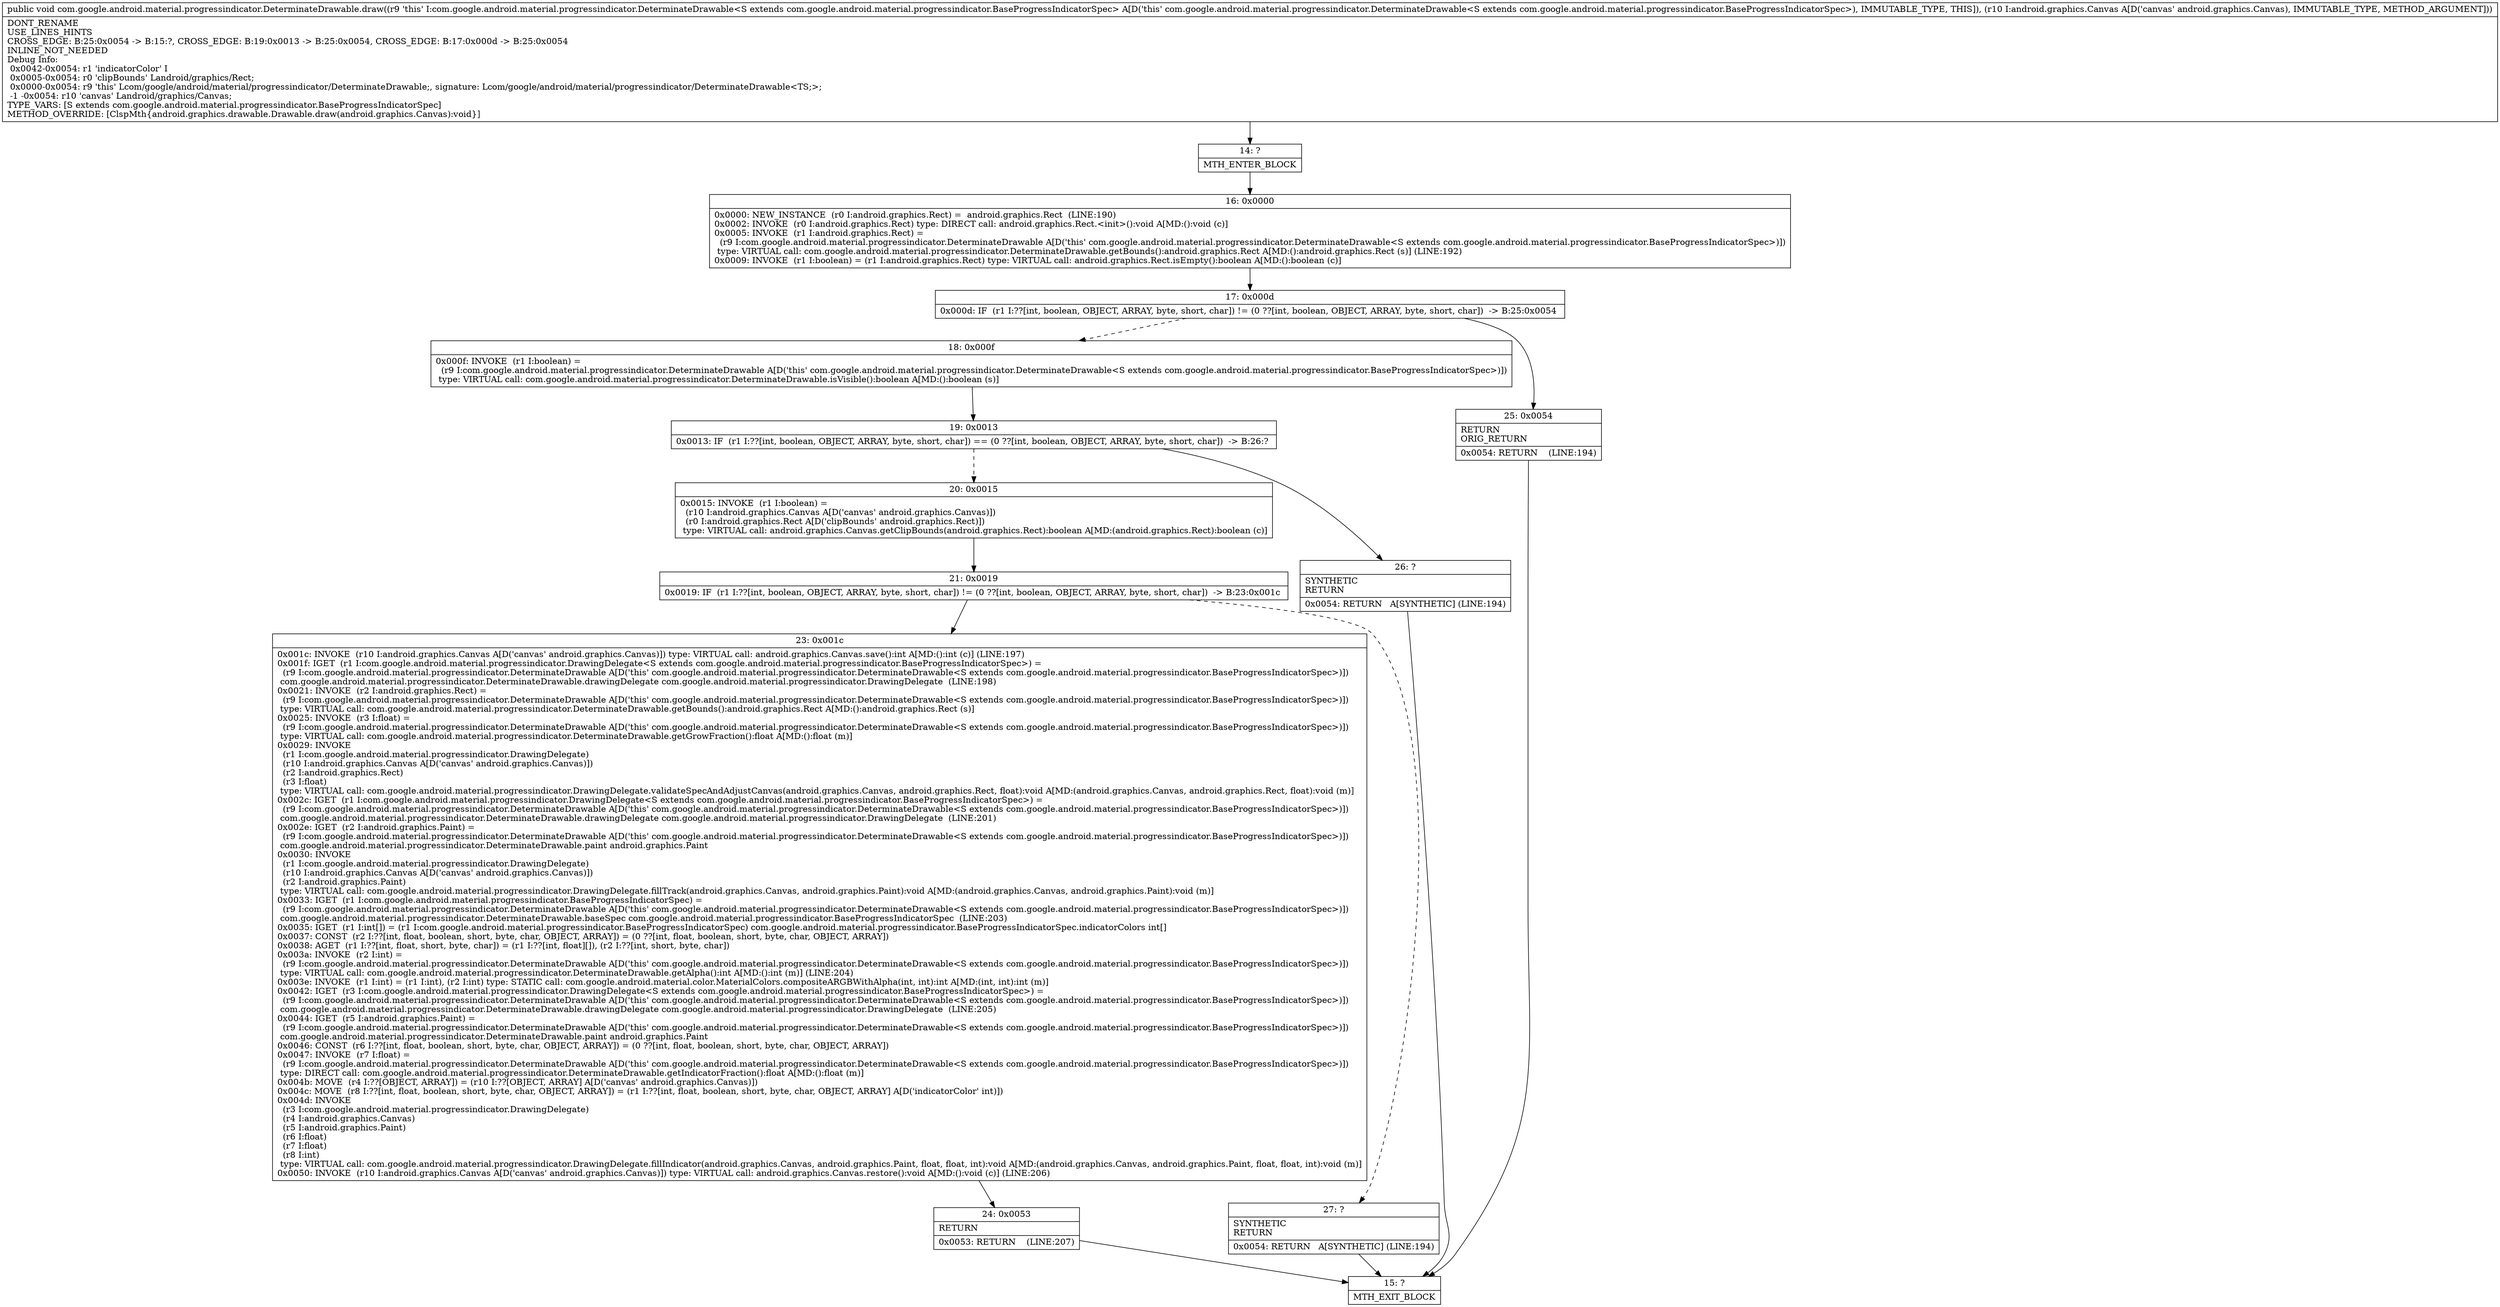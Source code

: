 digraph "CFG forcom.google.android.material.progressindicator.DeterminateDrawable.draw(Landroid\/graphics\/Canvas;)V" {
Node_14 [shape=record,label="{14\:\ ?|MTH_ENTER_BLOCK\l}"];
Node_16 [shape=record,label="{16\:\ 0x0000|0x0000: NEW_INSTANCE  (r0 I:android.graphics.Rect) =  android.graphics.Rect  (LINE:190)\l0x0002: INVOKE  (r0 I:android.graphics.Rect) type: DIRECT call: android.graphics.Rect.\<init\>():void A[MD:():void (c)]\l0x0005: INVOKE  (r1 I:android.graphics.Rect) = \l  (r9 I:com.google.android.material.progressindicator.DeterminateDrawable A[D('this' com.google.android.material.progressindicator.DeterminateDrawable\<S extends com.google.android.material.progressindicator.BaseProgressIndicatorSpec\>)])\l type: VIRTUAL call: com.google.android.material.progressindicator.DeterminateDrawable.getBounds():android.graphics.Rect A[MD:():android.graphics.Rect (s)] (LINE:192)\l0x0009: INVOKE  (r1 I:boolean) = (r1 I:android.graphics.Rect) type: VIRTUAL call: android.graphics.Rect.isEmpty():boolean A[MD:():boolean (c)]\l}"];
Node_17 [shape=record,label="{17\:\ 0x000d|0x000d: IF  (r1 I:??[int, boolean, OBJECT, ARRAY, byte, short, char]) != (0 ??[int, boolean, OBJECT, ARRAY, byte, short, char])  \-\> B:25:0x0054 \l}"];
Node_18 [shape=record,label="{18\:\ 0x000f|0x000f: INVOKE  (r1 I:boolean) = \l  (r9 I:com.google.android.material.progressindicator.DeterminateDrawable A[D('this' com.google.android.material.progressindicator.DeterminateDrawable\<S extends com.google.android.material.progressindicator.BaseProgressIndicatorSpec\>)])\l type: VIRTUAL call: com.google.android.material.progressindicator.DeterminateDrawable.isVisible():boolean A[MD:():boolean (s)]\l}"];
Node_19 [shape=record,label="{19\:\ 0x0013|0x0013: IF  (r1 I:??[int, boolean, OBJECT, ARRAY, byte, short, char]) == (0 ??[int, boolean, OBJECT, ARRAY, byte, short, char])  \-\> B:26:? \l}"];
Node_20 [shape=record,label="{20\:\ 0x0015|0x0015: INVOKE  (r1 I:boolean) = \l  (r10 I:android.graphics.Canvas A[D('canvas' android.graphics.Canvas)])\l  (r0 I:android.graphics.Rect A[D('clipBounds' android.graphics.Rect)])\l type: VIRTUAL call: android.graphics.Canvas.getClipBounds(android.graphics.Rect):boolean A[MD:(android.graphics.Rect):boolean (c)]\l}"];
Node_21 [shape=record,label="{21\:\ 0x0019|0x0019: IF  (r1 I:??[int, boolean, OBJECT, ARRAY, byte, short, char]) != (0 ??[int, boolean, OBJECT, ARRAY, byte, short, char])  \-\> B:23:0x001c \l}"];
Node_23 [shape=record,label="{23\:\ 0x001c|0x001c: INVOKE  (r10 I:android.graphics.Canvas A[D('canvas' android.graphics.Canvas)]) type: VIRTUAL call: android.graphics.Canvas.save():int A[MD:():int (c)] (LINE:197)\l0x001f: IGET  (r1 I:com.google.android.material.progressindicator.DrawingDelegate\<S extends com.google.android.material.progressindicator.BaseProgressIndicatorSpec\>) = \l  (r9 I:com.google.android.material.progressindicator.DeterminateDrawable A[D('this' com.google.android.material.progressindicator.DeterminateDrawable\<S extends com.google.android.material.progressindicator.BaseProgressIndicatorSpec\>)])\l com.google.android.material.progressindicator.DeterminateDrawable.drawingDelegate com.google.android.material.progressindicator.DrawingDelegate  (LINE:198)\l0x0021: INVOKE  (r2 I:android.graphics.Rect) = \l  (r9 I:com.google.android.material.progressindicator.DeterminateDrawable A[D('this' com.google.android.material.progressindicator.DeterminateDrawable\<S extends com.google.android.material.progressindicator.BaseProgressIndicatorSpec\>)])\l type: VIRTUAL call: com.google.android.material.progressindicator.DeterminateDrawable.getBounds():android.graphics.Rect A[MD:():android.graphics.Rect (s)]\l0x0025: INVOKE  (r3 I:float) = \l  (r9 I:com.google.android.material.progressindicator.DeterminateDrawable A[D('this' com.google.android.material.progressindicator.DeterminateDrawable\<S extends com.google.android.material.progressindicator.BaseProgressIndicatorSpec\>)])\l type: VIRTUAL call: com.google.android.material.progressindicator.DeterminateDrawable.getGrowFraction():float A[MD:():float (m)]\l0x0029: INVOKE  \l  (r1 I:com.google.android.material.progressindicator.DrawingDelegate)\l  (r10 I:android.graphics.Canvas A[D('canvas' android.graphics.Canvas)])\l  (r2 I:android.graphics.Rect)\l  (r3 I:float)\l type: VIRTUAL call: com.google.android.material.progressindicator.DrawingDelegate.validateSpecAndAdjustCanvas(android.graphics.Canvas, android.graphics.Rect, float):void A[MD:(android.graphics.Canvas, android.graphics.Rect, float):void (m)]\l0x002c: IGET  (r1 I:com.google.android.material.progressindicator.DrawingDelegate\<S extends com.google.android.material.progressindicator.BaseProgressIndicatorSpec\>) = \l  (r9 I:com.google.android.material.progressindicator.DeterminateDrawable A[D('this' com.google.android.material.progressindicator.DeterminateDrawable\<S extends com.google.android.material.progressindicator.BaseProgressIndicatorSpec\>)])\l com.google.android.material.progressindicator.DeterminateDrawable.drawingDelegate com.google.android.material.progressindicator.DrawingDelegate  (LINE:201)\l0x002e: IGET  (r2 I:android.graphics.Paint) = \l  (r9 I:com.google.android.material.progressindicator.DeterminateDrawable A[D('this' com.google.android.material.progressindicator.DeterminateDrawable\<S extends com.google.android.material.progressindicator.BaseProgressIndicatorSpec\>)])\l com.google.android.material.progressindicator.DeterminateDrawable.paint android.graphics.Paint \l0x0030: INVOKE  \l  (r1 I:com.google.android.material.progressindicator.DrawingDelegate)\l  (r10 I:android.graphics.Canvas A[D('canvas' android.graphics.Canvas)])\l  (r2 I:android.graphics.Paint)\l type: VIRTUAL call: com.google.android.material.progressindicator.DrawingDelegate.fillTrack(android.graphics.Canvas, android.graphics.Paint):void A[MD:(android.graphics.Canvas, android.graphics.Paint):void (m)]\l0x0033: IGET  (r1 I:com.google.android.material.progressindicator.BaseProgressIndicatorSpec) = \l  (r9 I:com.google.android.material.progressindicator.DeterminateDrawable A[D('this' com.google.android.material.progressindicator.DeterminateDrawable\<S extends com.google.android.material.progressindicator.BaseProgressIndicatorSpec\>)])\l com.google.android.material.progressindicator.DeterminateDrawable.baseSpec com.google.android.material.progressindicator.BaseProgressIndicatorSpec  (LINE:203)\l0x0035: IGET  (r1 I:int[]) = (r1 I:com.google.android.material.progressindicator.BaseProgressIndicatorSpec) com.google.android.material.progressindicator.BaseProgressIndicatorSpec.indicatorColors int[] \l0x0037: CONST  (r2 I:??[int, float, boolean, short, byte, char, OBJECT, ARRAY]) = (0 ??[int, float, boolean, short, byte, char, OBJECT, ARRAY]) \l0x0038: AGET  (r1 I:??[int, float, short, byte, char]) = (r1 I:??[int, float][]), (r2 I:??[int, short, byte, char]) \l0x003a: INVOKE  (r2 I:int) = \l  (r9 I:com.google.android.material.progressindicator.DeterminateDrawable A[D('this' com.google.android.material.progressindicator.DeterminateDrawable\<S extends com.google.android.material.progressindicator.BaseProgressIndicatorSpec\>)])\l type: VIRTUAL call: com.google.android.material.progressindicator.DeterminateDrawable.getAlpha():int A[MD:():int (m)] (LINE:204)\l0x003e: INVOKE  (r1 I:int) = (r1 I:int), (r2 I:int) type: STATIC call: com.google.android.material.color.MaterialColors.compositeARGBWithAlpha(int, int):int A[MD:(int, int):int (m)]\l0x0042: IGET  (r3 I:com.google.android.material.progressindicator.DrawingDelegate\<S extends com.google.android.material.progressindicator.BaseProgressIndicatorSpec\>) = \l  (r9 I:com.google.android.material.progressindicator.DeterminateDrawable A[D('this' com.google.android.material.progressindicator.DeterminateDrawable\<S extends com.google.android.material.progressindicator.BaseProgressIndicatorSpec\>)])\l com.google.android.material.progressindicator.DeterminateDrawable.drawingDelegate com.google.android.material.progressindicator.DrawingDelegate  (LINE:205)\l0x0044: IGET  (r5 I:android.graphics.Paint) = \l  (r9 I:com.google.android.material.progressindicator.DeterminateDrawable A[D('this' com.google.android.material.progressindicator.DeterminateDrawable\<S extends com.google.android.material.progressindicator.BaseProgressIndicatorSpec\>)])\l com.google.android.material.progressindicator.DeterminateDrawable.paint android.graphics.Paint \l0x0046: CONST  (r6 I:??[int, float, boolean, short, byte, char, OBJECT, ARRAY]) = (0 ??[int, float, boolean, short, byte, char, OBJECT, ARRAY]) \l0x0047: INVOKE  (r7 I:float) = \l  (r9 I:com.google.android.material.progressindicator.DeterminateDrawable A[D('this' com.google.android.material.progressindicator.DeterminateDrawable\<S extends com.google.android.material.progressindicator.BaseProgressIndicatorSpec\>)])\l type: DIRECT call: com.google.android.material.progressindicator.DeterminateDrawable.getIndicatorFraction():float A[MD:():float (m)]\l0x004b: MOVE  (r4 I:??[OBJECT, ARRAY]) = (r10 I:??[OBJECT, ARRAY] A[D('canvas' android.graphics.Canvas)]) \l0x004c: MOVE  (r8 I:??[int, float, boolean, short, byte, char, OBJECT, ARRAY]) = (r1 I:??[int, float, boolean, short, byte, char, OBJECT, ARRAY] A[D('indicatorColor' int)]) \l0x004d: INVOKE  \l  (r3 I:com.google.android.material.progressindicator.DrawingDelegate)\l  (r4 I:android.graphics.Canvas)\l  (r5 I:android.graphics.Paint)\l  (r6 I:float)\l  (r7 I:float)\l  (r8 I:int)\l type: VIRTUAL call: com.google.android.material.progressindicator.DrawingDelegate.fillIndicator(android.graphics.Canvas, android.graphics.Paint, float, float, int):void A[MD:(android.graphics.Canvas, android.graphics.Paint, float, float, int):void (m)]\l0x0050: INVOKE  (r10 I:android.graphics.Canvas A[D('canvas' android.graphics.Canvas)]) type: VIRTUAL call: android.graphics.Canvas.restore():void A[MD:():void (c)] (LINE:206)\l}"];
Node_24 [shape=record,label="{24\:\ 0x0053|RETURN\l|0x0053: RETURN    (LINE:207)\l}"];
Node_15 [shape=record,label="{15\:\ ?|MTH_EXIT_BLOCK\l}"];
Node_27 [shape=record,label="{27\:\ ?|SYNTHETIC\lRETURN\l|0x0054: RETURN   A[SYNTHETIC] (LINE:194)\l}"];
Node_26 [shape=record,label="{26\:\ ?|SYNTHETIC\lRETURN\l|0x0054: RETURN   A[SYNTHETIC] (LINE:194)\l}"];
Node_25 [shape=record,label="{25\:\ 0x0054|RETURN\lORIG_RETURN\l|0x0054: RETURN    (LINE:194)\l}"];
MethodNode[shape=record,label="{public void com.google.android.material.progressindicator.DeterminateDrawable.draw((r9 'this' I:com.google.android.material.progressindicator.DeterminateDrawable\<S extends com.google.android.material.progressindicator.BaseProgressIndicatorSpec\> A[D('this' com.google.android.material.progressindicator.DeterminateDrawable\<S extends com.google.android.material.progressindicator.BaseProgressIndicatorSpec\>), IMMUTABLE_TYPE, THIS]), (r10 I:android.graphics.Canvas A[D('canvas' android.graphics.Canvas), IMMUTABLE_TYPE, METHOD_ARGUMENT]))  | DONT_RENAME\lUSE_LINES_HINTS\lCROSS_EDGE: B:25:0x0054 \-\> B:15:?, CROSS_EDGE: B:19:0x0013 \-\> B:25:0x0054, CROSS_EDGE: B:17:0x000d \-\> B:25:0x0054\lINLINE_NOT_NEEDED\lDebug Info:\l  0x0042\-0x0054: r1 'indicatorColor' I\l  0x0005\-0x0054: r0 'clipBounds' Landroid\/graphics\/Rect;\l  0x0000\-0x0054: r9 'this' Lcom\/google\/android\/material\/progressindicator\/DeterminateDrawable;, signature: Lcom\/google\/android\/material\/progressindicator\/DeterminateDrawable\<TS;\>;\l  \-1 \-0x0054: r10 'canvas' Landroid\/graphics\/Canvas;\lTYPE_VARS: [S extends com.google.android.material.progressindicator.BaseProgressIndicatorSpec]\lMETHOD_OVERRIDE: [ClspMth\{android.graphics.drawable.Drawable.draw(android.graphics.Canvas):void\}]\l}"];
MethodNode -> Node_14;Node_14 -> Node_16;
Node_16 -> Node_17;
Node_17 -> Node_18[style=dashed];
Node_17 -> Node_25;
Node_18 -> Node_19;
Node_19 -> Node_20[style=dashed];
Node_19 -> Node_26;
Node_20 -> Node_21;
Node_21 -> Node_23;
Node_21 -> Node_27[style=dashed];
Node_23 -> Node_24;
Node_24 -> Node_15;
Node_27 -> Node_15;
Node_26 -> Node_15;
Node_25 -> Node_15;
}

